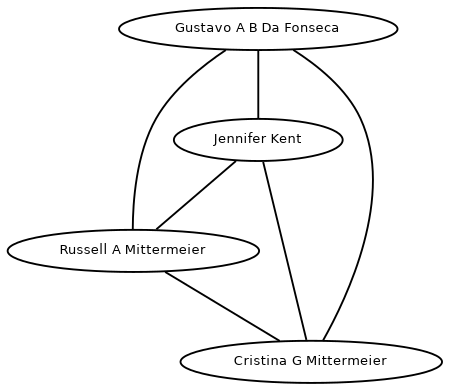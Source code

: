 graph G {
size="3,3";
node [fontsize=7, fontname="Helvetica"];
edge [fontsize=7, fontname="Helvetica"];
node0 [label="Gustavo A B Da Fonseca", width=0.27433100247,height=0.27433100247];
node1 [label="Jennifer Kent", width=0.27433100247,height=0.27433100247];
node2 [label="Russell A Mittermeier", width=0.27433100247,height=0.27433100247];
node3 [label="Cristina G Mittermeier", width=0.27433100247,height=0.27433100247];
node0 -- node1 [label=""];
node0 -- node2 [label=""];
node0 -- node3 [label=""];
node1 -- node2 [label=""];
node1 -- node3 [label=""];
node2 -- node3 [label=""];
}


